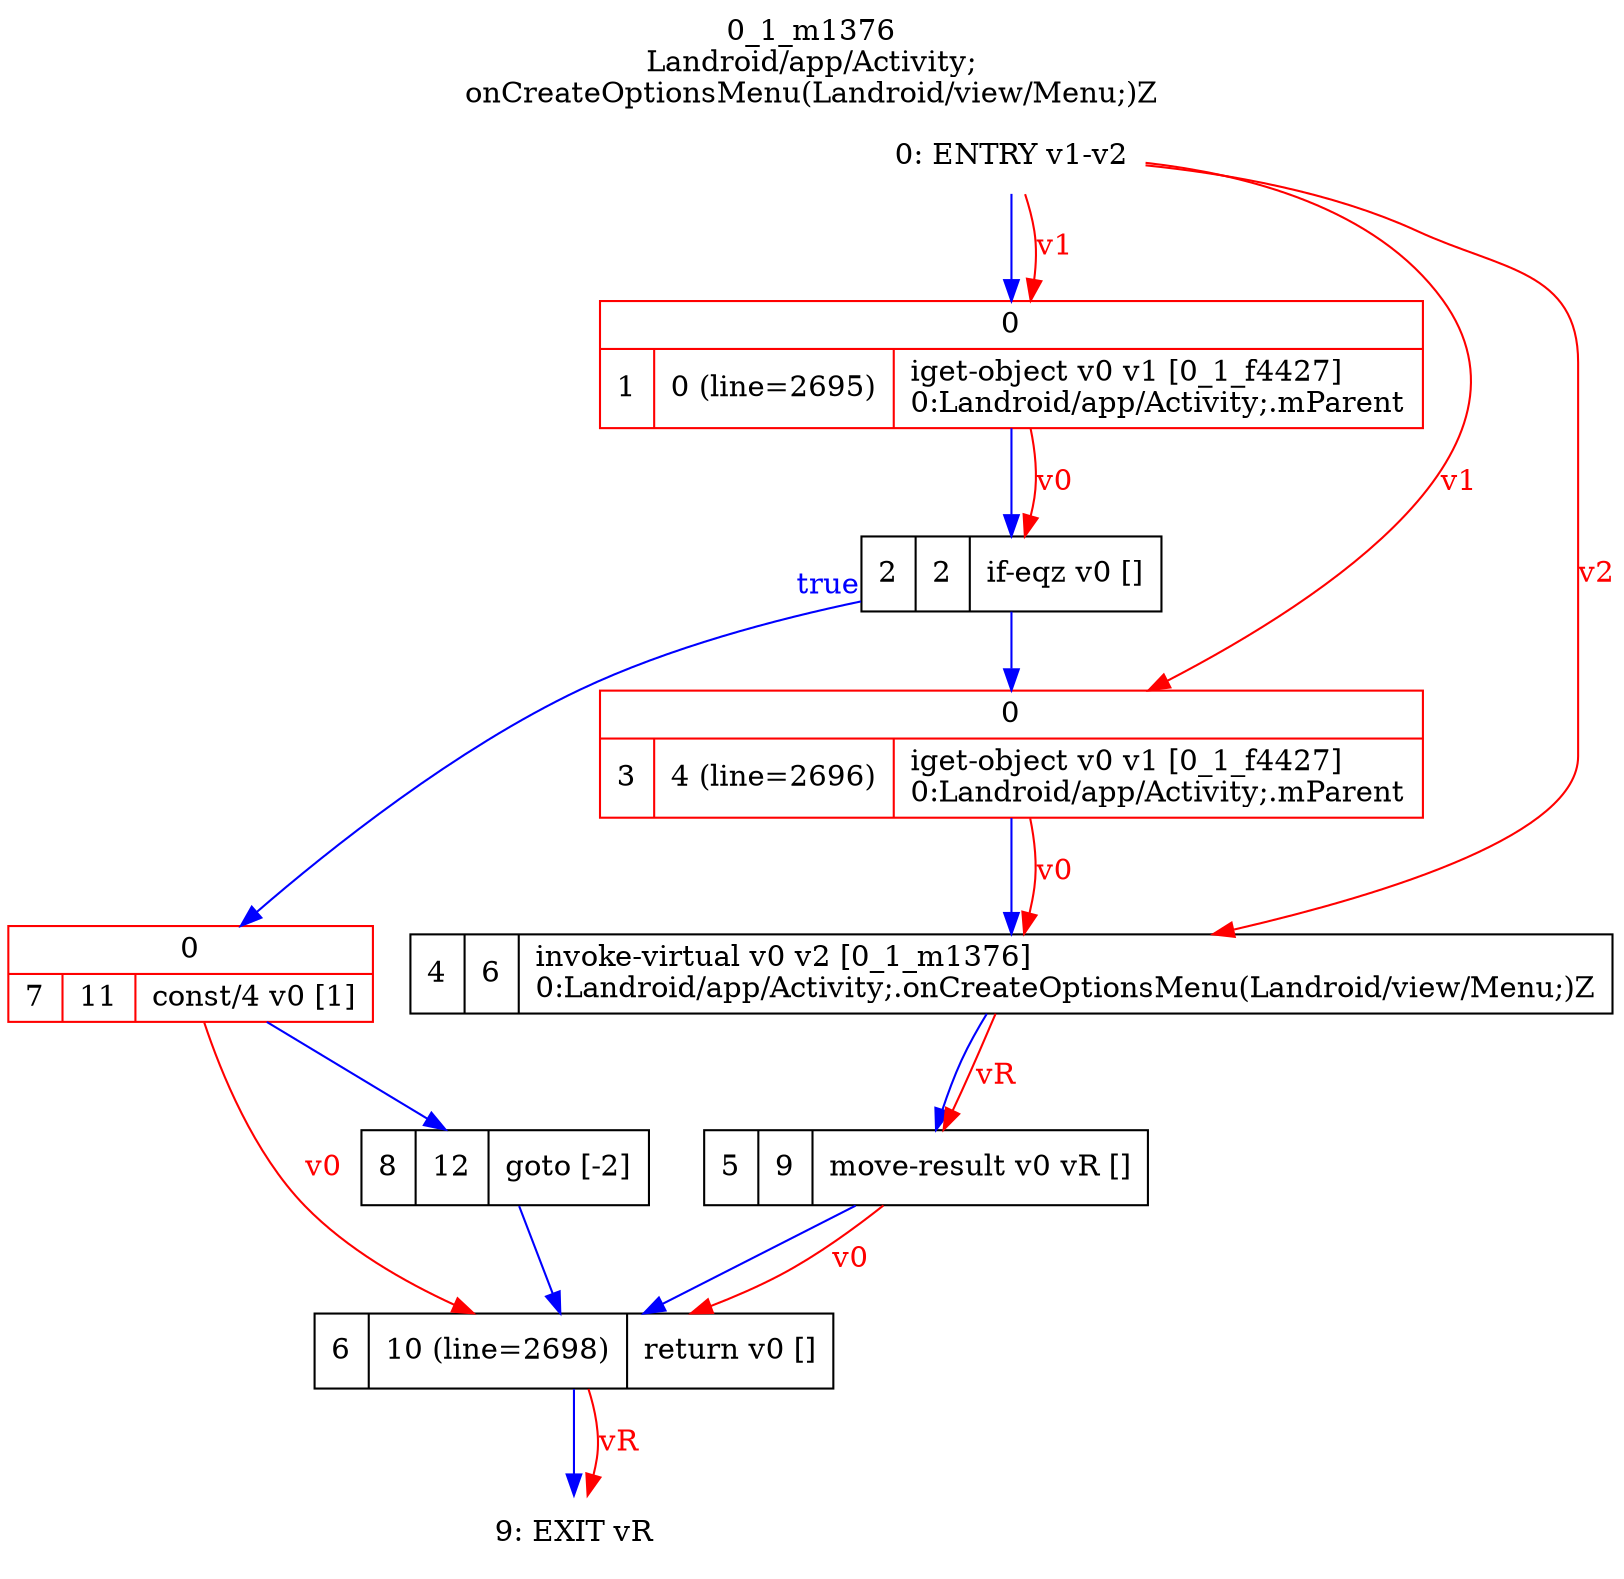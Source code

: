 digraph G {
rankdir=UD;
labelloc=t;
label="0_1_m1376\nLandroid/app/Activity;
onCreateOptionsMenu(Landroid/view/Menu;)Z";
0[label="0: ENTRY v1-v2",shape=plaintext];
1[label="{0|{1|0 (line=2695)|iget-object v0 v1 [0_1_f4427]\l0:Landroid/app/Activity;.mParent\l}}",shape=record, color=red];
2[label="2|2|if-eqz v0 []\l",shape=record];
3[label="{0|{3|4 (line=2696)|iget-object v0 v1 [0_1_f4427]\l0:Landroid/app/Activity;.mParent\l}}",shape=record, color=red];
4[label="4|6|invoke-virtual v0 v2 [0_1_m1376]\l0:Landroid/app/Activity;.onCreateOptionsMenu(Landroid/view/Menu;)Z\l",shape=record,URL="0_1_m1376.dot"];
5[label="5|9|move-result v0 vR []\l",shape=record];
6[label="6|10 (line=2698)|return v0 []\l",shape=record];
7[label="{0|{7|11|const/4 v0 [1]\l}}",shape=record, color=red];
8[label="8|12|goto [-2]\l",shape=record];
9[label="9: EXIT vR",shape=plaintext];
0->1 [color=blue, fontcolor=blue,weight=100, taillabel=""];
1->2 [color=blue, fontcolor=blue,weight=100, taillabel=""];
2->7 [color=blue, fontcolor=blue,weight=10, taillabel="true"];
2->3 [color=blue, fontcolor=blue,weight=100, taillabel=""];
3->4 [color=blue, fontcolor=blue,weight=100, taillabel=""];
4->5 [color=blue, fontcolor=blue,weight=100, taillabel=""];
5->6 [color=blue, fontcolor=blue,weight=100, taillabel=""];
6->9 [color=blue, fontcolor=blue,weight=100, taillabel=""];
7->8 [color=blue, fontcolor=blue,weight=100, taillabel=""];
8->6 [color=blue, fontcolor=blue,weight=100, taillabel=""];
0->1 [color=red, fontcolor=red, label="v1"];
1->2 [color=red, fontcolor=red, label="v0"];
0->3 [color=red, fontcolor=red, label="v1"];
0->4 [color=red, fontcolor=red, label="v2"];
3->4 [color=red, fontcolor=red, label="v0"];
4->5 [color=red, fontcolor=red, label="vR"];
5->6 [color=red, fontcolor=red, label="v0"];
7->6 [color=red, fontcolor=red, label="v0"];
6->9 [color=red, fontcolor=red, label="vR"];
}
